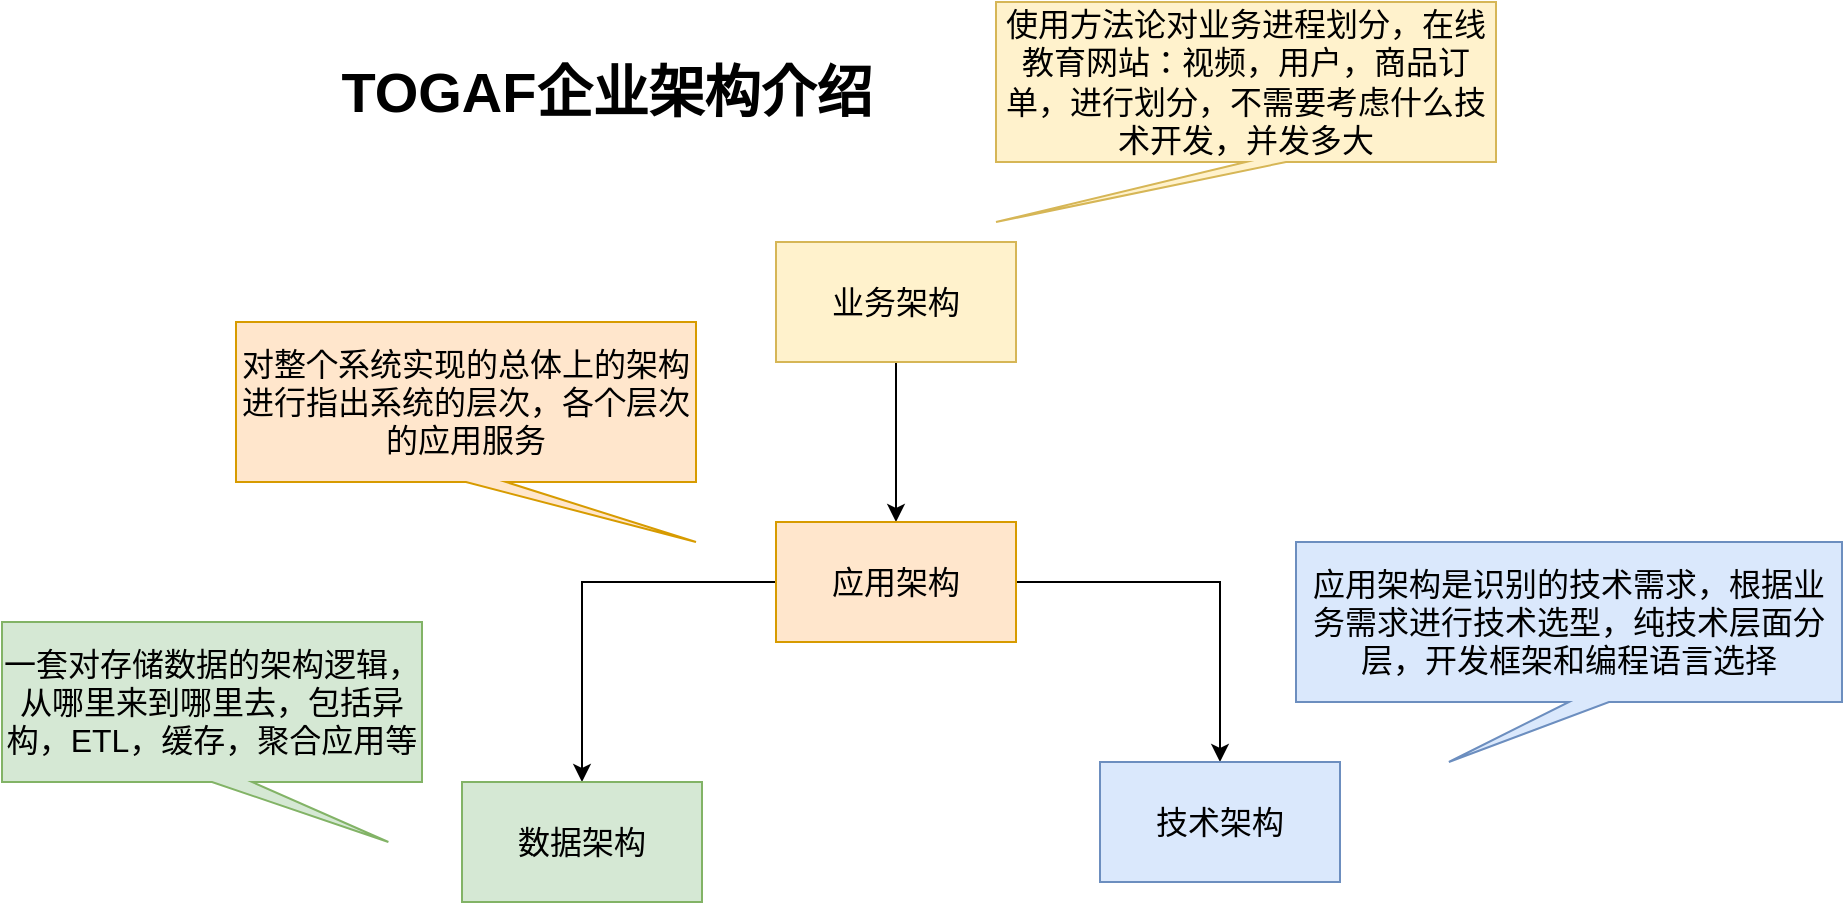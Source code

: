 <mxfile version="26.2.13">
  <diagram name="第 1 页" id="JB4jx0_w0DLz06tbZlt5">
    <mxGraphModel dx="1044" dy="535" grid="1" gridSize="10" guides="1" tooltips="1" connect="1" arrows="1" fold="1" page="1" pageScale="1" pageWidth="827" pageHeight="1169" math="0" shadow="0">
      <root>
        <mxCell id="0" />
        <mxCell id="1" parent="0" />
        <mxCell id="d_Lj6nDw2SnpwK6CDCpb-3" value="" style="edgeStyle=orthogonalEdgeStyle;rounded=0;orthogonalLoop=1;jettySize=auto;html=1;fontSize=16;" edge="1" parent="1" source="d_Lj6nDw2SnpwK6CDCpb-1" target="d_Lj6nDw2SnpwK6CDCpb-2">
          <mxGeometry relative="1" as="geometry" />
        </mxCell>
        <mxCell id="d_Lj6nDw2SnpwK6CDCpb-1" value="&lt;font style=&quot;vertical-align: inherit;&quot; class=&quot;notranslate fyzs-translate-target fyzs-translate-target-wrapper&quot;&gt;&lt;font style=&quot;vertical-align: inherit;&quot; class=&quot;notranslate fyzs-translate-target fyzs-translate-target-box&quot;&gt;&lt;font style=&quot;vertical-align: inherit;&quot; title=&quot;y&quot; class=&quot;notranslate fyzs-translate-target fyzs-translate-target-text&quot;&gt;业务架构&lt;/font&gt;&lt;/font&gt;&lt;/font&gt;" style="rounded=0;whiteSpace=wrap;html=1;fillColor=#fff2cc;strokeColor=#d6b656;fontSize=16;" vertex="1" parent="1">
          <mxGeometry x="410" y="140" width="120" height="60" as="geometry" />
        </mxCell>
        <mxCell id="d_Lj6nDw2SnpwK6CDCpb-5" value="" style="edgeStyle=orthogonalEdgeStyle;rounded=0;orthogonalLoop=1;jettySize=auto;html=1;fontSize=16;" edge="1" parent="1" source="d_Lj6nDw2SnpwK6CDCpb-2" target="d_Lj6nDw2SnpwK6CDCpb-4">
          <mxGeometry relative="1" as="geometry" />
        </mxCell>
        <mxCell id="d_Lj6nDw2SnpwK6CDCpb-7" value="" style="edgeStyle=orthogonalEdgeStyle;rounded=0;orthogonalLoop=1;jettySize=auto;html=1;fontSize=16;" edge="1" parent="1" source="d_Lj6nDw2SnpwK6CDCpb-2" target="d_Lj6nDw2SnpwK6CDCpb-6">
          <mxGeometry relative="1" as="geometry" />
        </mxCell>
        <mxCell id="d_Lj6nDw2SnpwK6CDCpb-2" value="&lt;font style=&quot;vertical-align: inherit;&quot; class=&quot;notranslate fyzs-translate-target fyzs-translate-target-wrapper&quot;&gt;&lt;font style=&quot;vertical-align: inherit;&quot; class=&quot;notranslate fyzs-translate-target fyzs-translate-target-box&quot;&gt;&lt;font style=&quot;vertical-align: inherit;&quot; title=&quot;y&quot; class=&quot;notranslate fyzs-translate-target fyzs-translate-target-text&quot;&gt;应用架构&lt;/font&gt;&lt;/font&gt;&lt;/font&gt;" style="whiteSpace=wrap;html=1;rounded=0;fillColor=#ffe6cc;strokeColor=#d79b00;fontSize=16;" vertex="1" parent="1">
          <mxGeometry x="410" y="280" width="120" height="60" as="geometry" />
        </mxCell>
        <mxCell id="d_Lj6nDw2SnpwK6CDCpb-4" value="&lt;font style=&quot;vertical-align: inherit;&quot; class=&quot;notranslate fyzs-translate-target fyzs-translate-target-wrapper&quot;&gt;&lt;font style=&quot;vertical-align: inherit;&quot; class=&quot;notranslate fyzs-translate-target fyzs-translate-target-box&quot;&gt;&lt;font style=&quot;vertical-align: inherit;&quot; title=&quot;y&quot; class=&quot;notranslate fyzs-translate-target fyzs-translate-target-text&quot;&gt;数据架构&lt;/font&gt;&lt;/font&gt;&lt;/font&gt;" style="whiteSpace=wrap;html=1;rounded=0;fillColor=#d5e8d4;strokeColor=#82b366;fontSize=16;" vertex="1" parent="1">
          <mxGeometry x="253" y="410" width="120" height="60" as="geometry" />
        </mxCell>
        <mxCell id="d_Lj6nDw2SnpwK6CDCpb-6" value="&lt;font style=&quot;vertical-align: inherit;&quot; class=&quot;notranslate fyzs-translate-target fyzs-translate-target-wrapper&quot;&gt;&lt;font style=&quot;vertical-align: inherit;&quot; class=&quot;notranslate fyzs-translate-target fyzs-translate-target-box&quot;&gt;&lt;font style=&quot;vertical-align: inherit;&quot; title=&quot;j&quot; class=&quot;notranslate fyzs-translate-target fyzs-translate-target-text&quot;&gt;技术架构&lt;/font&gt;&lt;/font&gt;&lt;/font&gt;" style="whiteSpace=wrap;html=1;rounded=0;fillColor=#dae8fc;strokeColor=#6c8ebf;fontSize=16;" vertex="1" parent="1">
          <mxGeometry x="572" y="400" width="120" height="60" as="geometry" />
        </mxCell>
        <mxCell id="d_Lj6nDw2SnpwK6CDCpb-8" value="&lt;font style=&quot;vertical-align: inherit;&quot; class=&quot;notranslate fyzs-translate-target fyzs-translate-target-wrapper&quot;&gt;&lt;font style=&quot;vertical-align: inherit;&quot; class=&quot;notranslate fyzs-translate-target fyzs-translate-target-box&quot;&gt;&lt;font style=&quot;vertical-align: inherit;&quot; title=&quot;s&quot; class=&quot;notranslate fyzs-translate-target fyzs-translate-target-text&quot;&gt;使用方法论对业务进程划分，在线教育网站：视频，用户，商品订单，进行划分，不需要考虑什么技术开发，并发多大&lt;/font&gt;&lt;/font&gt;&lt;/font&gt;" style="shape=callout;whiteSpace=wrap;html=1;perimeter=calloutPerimeter;position2=0;fillColor=#fff2cc;strokeColor=#d6b656;fontSize=16;" vertex="1" parent="1">
          <mxGeometry x="520" y="20" width="250" height="110" as="geometry" />
        </mxCell>
        <mxCell id="d_Lj6nDw2SnpwK6CDCpb-9" value="&lt;font style=&quot;vertical-align: inherit;&quot; class=&quot;notranslate fyzs-translate-target fyzs-translate-target-wrapper&quot;&gt;&lt;font style=&quot;vertical-align: inherit;&quot; class=&quot;notranslate fyzs-translate-target fyzs-translate-target-box&quot;&gt;&lt;font style=&quot;vertical-align: inherit;&quot; title=&quot;d&quot; class=&quot;notranslate fyzs-translate-target fyzs-translate-target-text&quot;&gt;对整个系统实现的总体上的架构进行指出系统的层次，各个层次的应用服务&lt;/font&gt;&lt;/font&gt;&lt;/font&gt;" style="shape=callout;whiteSpace=wrap;html=1;perimeter=calloutPerimeter;position2=1;fillColor=#ffe6cc;strokeColor=#d79b00;fontSize=16;" vertex="1" parent="1">
          <mxGeometry x="140" y="180" width="230" height="110" as="geometry" />
        </mxCell>
        <mxCell id="d_Lj6nDw2SnpwK6CDCpb-10" value="&lt;font style=&quot;vertical-align: inherit;&quot; class=&quot;notranslate fyzs-translate-target fyzs-translate-target-wrapper&quot;&gt;&lt;font style=&quot;vertical-align: inherit;&quot; class=&quot;notranslate fyzs-translate-target fyzs-translate-target-box&quot;&gt;&lt;font style=&quot;vertical-align: inherit;&quot; title=&quot;y&quot; class=&quot;notranslate fyzs-translate-target fyzs-translate-target-text&quot;&gt;一套对存储数据的架构逻辑，从哪里来到哪里去，包括异构，ETL，缓存，聚合应用等&lt;/font&gt;&lt;/font&gt;&lt;/font&gt;" style="shape=callout;whiteSpace=wrap;html=1;perimeter=calloutPerimeter;position2=0.92;fillColor=#d5e8d4;strokeColor=#82b366;fontSize=16;" vertex="1" parent="1">
          <mxGeometry x="23" y="330" width="210" height="110" as="geometry" />
        </mxCell>
        <mxCell id="d_Lj6nDw2SnpwK6CDCpb-11" value="&lt;font style=&quot;vertical-align: inherit;&quot; class=&quot;notranslate fyzs-translate-target fyzs-translate-target-wrapper&quot;&gt;&lt;font style=&quot;vertical-align: inherit;&quot; class=&quot;notranslate fyzs-translate-target fyzs-translate-target-box&quot;&gt;&lt;font style=&quot;vertical-align: inherit;&quot; title=&quot;y&quot; class=&quot;notranslate fyzs-translate-target fyzs-translate-target-text&quot;&gt;应用架构是识别的技术需求，根据业务需求进行技术选型，纯技术层面分层，开发框架和编程语言选择&lt;/font&gt;&lt;/font&gt;&lt;/font&gt;" style="shape=callout;whiteSpace=wrap;html=1;perimeter=calloutPerimeter;position2=0.28;fillColor=#dae8fc;strokeColor=#6c8ebf;fontSize=16;" vertex="1" parent="1">
          <mxGeometry x="670" y="290" width="273" height="110" as="geometry" />
        </mxCell>
        <mxCell id="d_Lj6nDw2SnpwK6CDCpb-12" value="&lt;font class=&quot;notranslate fyzs-translate-target fyzs-translate-target-wrapper&quot; style=&quot;vertical-align: inherit;&quot;&gt;&lt;font class=&quot;notranslate fyzs-translate-target fyzs-translate-target-box&quot; style=&quot;vertical-align: inherit;&quot;&gt;&lt;font class=&quot;notranslate fyzs-translate-target fyzs-translate-target-text&quot; title=&quot;Text&quot; style=&quot;vertical-align: inherit;&quot;&gt;TOGAF企业架构介绍&lt;/font&gt;&lt;/font&gt;&lt;/font&gt;" style="text;html=1;align=center;verticalAlign=middle;resizable=0;points=[];autosize=1;strokeColor=none;fillColor=none;fontSize=28;fontStyle=1" vertex="1" parent="1">
          <mxGeometry x="180" y="40" width="290" height="50" as="geometry" />
        </mxCell>
      </root>
    </mxGraphModel>
  </diagram>
</mxfile>
